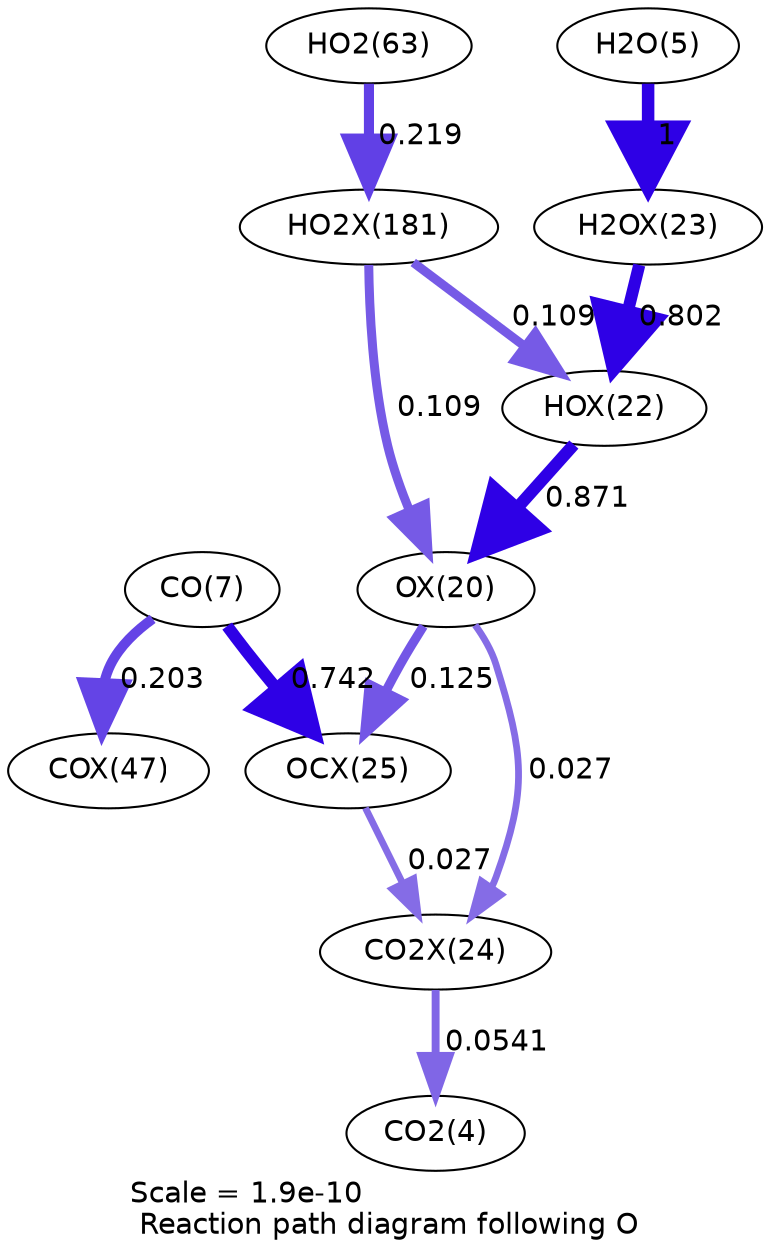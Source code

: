 digraph reaction_paths {
center=1;
s29 -> s27[fontname="Helvetica", penwidth=5.9, arrowsize=2.95, color="0.7, 1.37, 0.9"
, label=" 0.871"];
s27 -> s32[fontname="Helvetica", penwidth=4.43, arrowsize=2.21, color="0.7, 0.625, 0.9"
, label=" 0.125"];
s27 -> s31[fontname="Helvetica", penwidth=3.27, arrowsize=1.64, color="0.7, 0.527, 0.9"
, label=" 0.027"];
s42 -> s27[fontname="Helvetica", penwidth=4.33, arrowsize=2.16, color="0.7, 0.609, 0.9"
, label=" 0.109"];
s30 -> s29[fontname="Helvetica", penwidth=5.83, arrowsize=2.92, color="0.7, 1.3, 0.9"
, label=" 0.802"];
s42 -> s29[fontname="Helvetica", penwidth=4.33, arrowsize=2.16, color="0.7, 0.609, 0.9"
, label=" 0.109"];
s7 -> s30[fontname="Helvetica", penwidth=6, arrowsize=3, color="0.7, 1.5, 0.9"
, label=" 1"];
s9 -> s32[fontname="Helvetica", penwidth=5.77, arrowsize=2.89, color="0.7, 1.24, 0.9"
, label=" 0.742"];
s9 -> s38[fontname="Helvetica", penwidth=4.8, arrowsize=2.4, color="0.7, 0.703, 0.9"
, label=" 0.203"];
s32 -> s31[fontname="Helvetica", penwidth=3.27, arrowsize=1.64, color="0.7, 0.527, 0.9"
, label=" 0.027"];
s31 -> s6[fontname="Helvetica", penwidth=3.8, arrowsize=1.9, color="0.7, 0.554, 0.9"
, label=" 0.0541"];
s22 -> s42[fontname="Helvetica", penwidth=4.85, arrowsize=2.43, color="0.7, 0.719, 0.9"
, label=" 0.219"];
s6 [ fontname="Helvetica", label="CO2(4)"];
s7 [ fontname="Helvetica", label="H2O(5)"];
s9 [ fontname="Helvetica", label="CO(7)"];
s22 [ fontname="Helvetica", label="HO2(63)"];
s27 [ fontname="Helvetica", label="OX(20)"];
s29 [ fontname="Helvetica", label="HOX(22)"];
s30 [ fontname="Helvetica", label="H2OX(23)"];
s31 [ fontname="Helvetica", label="CO2X(24)"];
s32 [ fontname="Helvetica", label="OCX(25)"];
s38 [ fontname="Helvetica", label="COX(47)"];
s42 [ fontname="Helvetica", label="HO2X(181)"];
 label = "Scale = 1.9e-10\l Reaction path diagram following O";
 fontname = "Helvetica";
}
